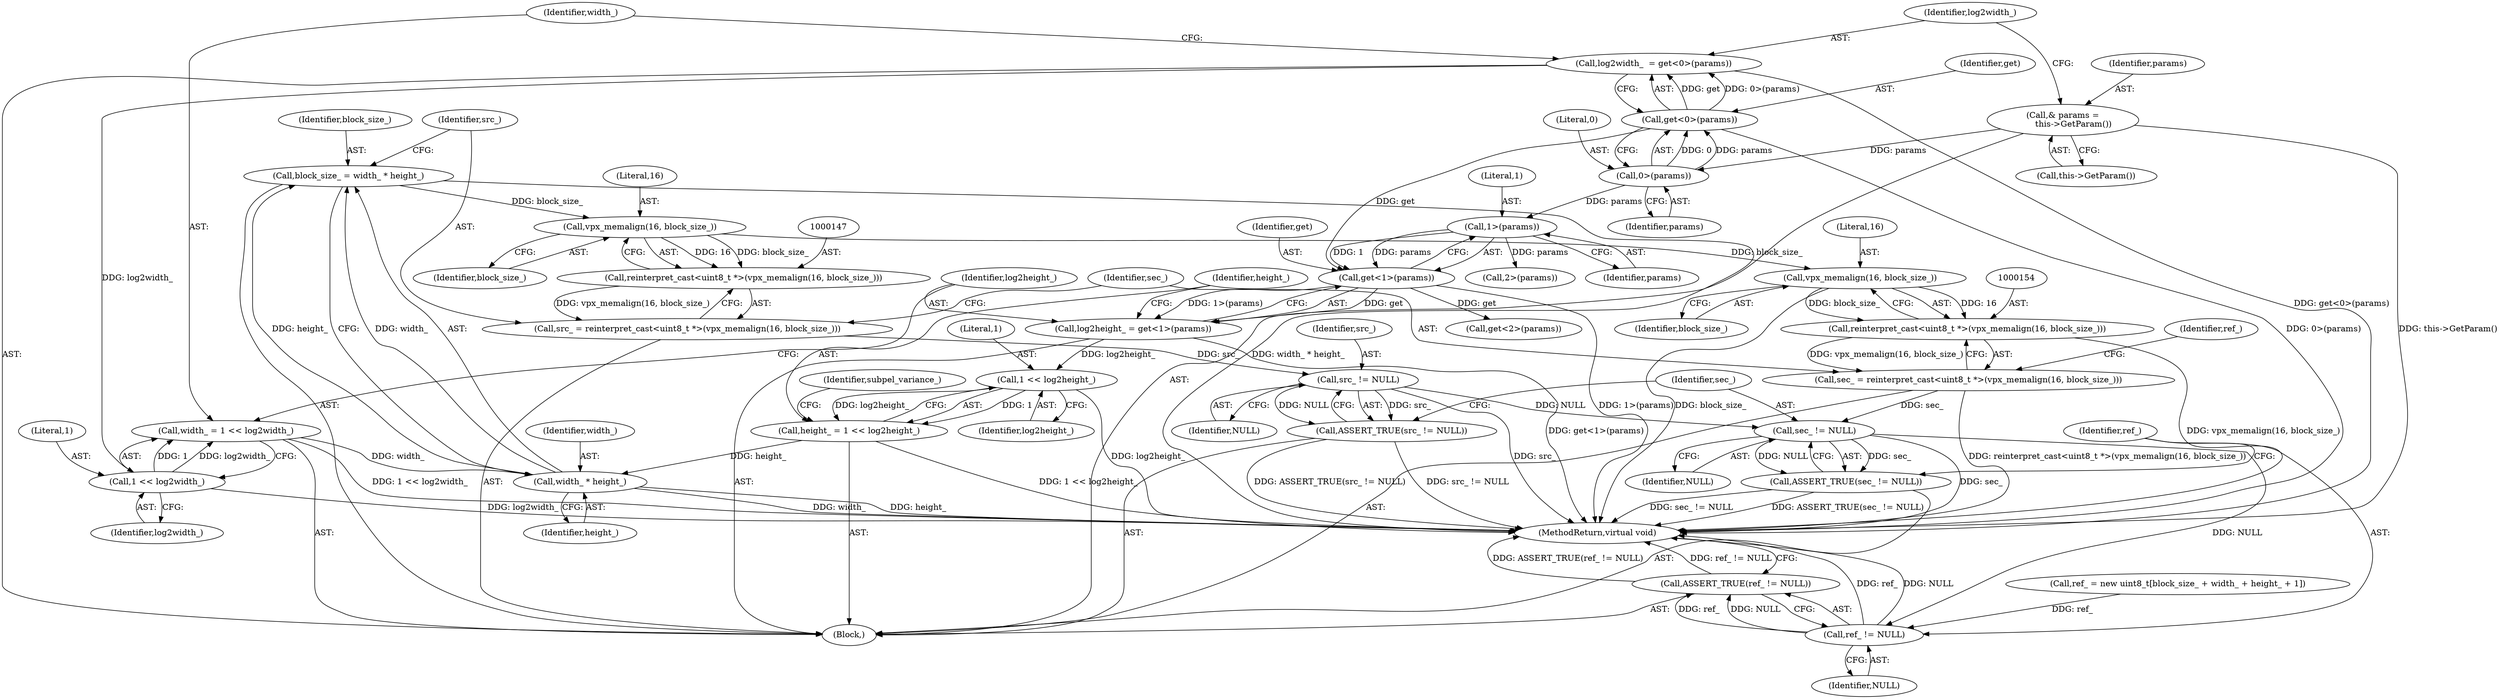 digraph "1_Android_5a9753fca56f0eeb9f61e342b2fccffc364f9426_115@integer" {
"1000139" [label="(Call,block_size_ = width_ * height_)"];
"1000141" [label="(Call,width_ * height_)"];
"1000113" [label="(Call,width_ = 1 << log2width_)"];
"1000115" [label="(Call,1 << log2width_)"];
"1000106" [label="(Call,log2width_  = get<0>(params))"];
"1000108" [label="(Call,get<0>(params))"];
"1000110" [label="(Call,0>(params))"];
"1000103" [label="(Call,& params =\n        this->GetParam())"];
"1000125" [label="(Call,height_ = 1 << log2height_)"];
"1000127" [label="(Call,1 << log2height_)"];
"1000118" [label="(Call,log2height_ = get<1>(params))"];
"1000120" [label="(Call,get<1>(params))"];
"1000122" [label="(Call,1>(params))"];
"1000148" [label="(Call,vpx_memalign(16, block_size_))"];
"1000146" [label="(Call,reinterpret_cast<uint8_t *>(vpx_memalign(16, block_size_)))"];
"1000144" [label="(Call,src_ = reinterpret_cast<uint8_t *>(vpx_memalign(16, block_size_)))"];
"1000163" [label="(Call,src_ != NULL)"];
"1000162" [label="(Call,ASSERT_TRUE(src_ != NULL))"];
"1000167" [label="(Call,sec_ != NULL)"];
"1000166" [label="(Call,ASSERT_TRUE(sec_ != NULL))"];
"1000171" [label="(Call,ref_ != NULL)"];
"1000170" [label="(Call,ASSERT_TRUE(ref_ != NULL))"];
"1000155" [label="(Call,vpx_memalign(16, block_size_))"];
"1000153" [label="(Call,reinterpret_cast<uint8_t *>(vpx_memalign(16, block_size_)))"];
"1000151" [label="(Call,sec_ = reinterpret_cast<uint8_t *>(vpx_memalign(16, block_size_)))"];
"1000139" [label="(Call,block_size_ = width_ * height_)"];
"1000166" [label="(Call,ASSERT_TRUE(sec_ != NULL))"];
"1000126" [label="(Identifier,height_)"];
"1000128" [label="(Literal,1)"];
"1000122" [label="(Call,1>(params))"];
"1000151" [label="(Call,sec_ = reinterpret_cast<uint8_t *>(vpx_memalign(16, block_size_)))"];
"1000143" [label="(Identifier,height_)"];
"1000167" [label="(Call,sec_ != NULL)"];
"1000155" [label="(Call,vpx_memalign(16, block_size_))"];
"1000157" [label="(Identifier,block_size_)"];
"1000104" [label="(Identifier,params)"];
"1000117" [label="(Identifier,log2width_)"];
"1000141" [label="(Call,width_ * height_)"];
"1000109" [label="(Identifier,get)"];
"1000140" [label="(Identifier,block_size_)"];
"1000111" [label="(Literal,0)"];
"1000165" [label="(Identifier,NULL)"];
"1000110" [label="(Call,0>(params))"];
"1000171" [label="(Call,ref_ != NULL)"];
"1000113" [label="(Call,width_ = 1 << log2width_)"];
"1000120" [label="(Call,get<1>(params))"];
"1000142" [label="(Identifier,width_)"];
"1000164" [label="(Identifier,src_)"];
"1000101" [label="(Block,)"];
"1000119" [label="(Identifier,log2height_)"];
"1000118" [label="(Call,log2height_ = get<1>(params))"];
"1000148" [label="(Call,vpx_memalign(16, block_size_))"];
"1000108" [label="(Call,get<0>(params))"];
"1000169" [label="(Identifier,NULL)"];
"1000156" [label="(Literal,16)"];
"1000146" [label="(Call,reinterpret_cast<uint8_t *>(vpx_memalign(16, block_size_)))"];
"1000124" [label="(Identifier,params)"];
"1000129" [label="(Identifier,log2height_)"];
"1000153" [label="(Call,reinterpret_cast<uint8_t *>(vpx_memalign(16, block_size_)))"];
"1000131" [label="(Identifier,subpel_variance_)"];
"1000107" [label="(Identifier,log2width_)"];
"1000159" [label="(Identifier,ref_)"];
"1000125" [label="(Call,height_ = 1 << log2height_)"];
"1000127" [label="(Call,1 << log2height_)"];
"1000162" [label="(Call,ASSERT_TRUE(src_ != NULL))"];
"1000112" [label="(Identifier,params)"];
"1000168" [label="(Identifier,sec_)"];
"1000103" [label="(Call,& params =\n        this->GetParam())"];
"1000163" [label="(Call,src_ != NULL)"];
"1000106" [label="(Call,log2width_  = get<0>(params))"];
"1000149" [label="(Literal,16)"];
"1000116" [label="(Literal,1)"];
"1000115" [label="(Call,1 << log2width_)"];
"1000134" [label="(Call,2>(params))"];
"1000174" [label="(MethodReturn,virtual void)"];
"1000114" [label="(Identifier,width_)"];
"1000132" [label="(Call,get<2>(params))"];
"1000152" [label="(Identifier,sec_)"];
"1000145" [label="(Identifier,src_)"];
"1000170" [label="(Call,ASSERT_TRUE(ref_ != NULL))"];
"1000173" [label="(Identifier,NULL)"];
"1000105" [label="(Call,this->GetParam())"];
"1000150" [label="(Identifier,block_size_)"];
"1000172" [label="(Identifier,ref_)"];
"1000158" [label="(Call,ref_ = new uint8_t[block_size_ + width_ + height_ + 1])"];
"1000121" [label="(Identifier,get)"];
"1000123" [label="(Literal,1)"];
"1000144" [label="(Call,src_ = reinterpret_cast<uint8_t *>(vpx_memalign(16, block_size_)))"];
"1000139" -> "1000101"  [label="AST: "];
"1000139" -> "1000141"  [label="CFG: "];
"1000140" -> "1000139"  [label="AST: "];
"1000141" -> "1000139"  [label="AST: "];
"1000145" -> "1000139"  [label="CFG: "];
"1000139" -> "1000174"  [label="DDG: width_ * height_"];
"1000141" -> "1000139"  [label="DDG: width_"];
"1000141" -> "1000139"  [label="DDG: height_"];
"1000139" -> "1000148"  [label="DDG: block_size_"];
"1000141" -> "1000143"  [label="CFG: "];
"1000142" -> "1000141"  [label="AST: "];
"1000143" -> "1000141"  [label="AST: "];
"1000141" -> "1000174"  [label="DDG: width_"];
"1000141" -> "1000174"  [label="DDG: height_"];
"1000113" -> "1000141"  [label="DDG: width_"];
"1000125" -> "1000141"  [label="DDG: height_"];
"1000113" -> "1000101"  [label="AST: "];
"1000113" -> "1000115"  [label="CFG: "];
"1000114" -> "1000113"  [label="AST: "];
"1000115" -> "1000113"  [label="AST: "];
"1000119" -> "1000113"  [label="CFG: "];
"1000113" -> "1000174"  [label="DDG: 1 << log2width_"];
"1000115" -> "1000113"  [label="DDG: 1"];
"1000115" -> "1000113"  [label="DDG: log2width_"];
"1000115" -> "1000117"  [label="CFG: "];
"1000116" -> "1000115"  [label="AST: "];
"1000117" -> "1000115"  [label="AST: "];
"1000115" -> "1000174"  [label="DDG: log2width_"];
"1000106" -> "1000115"  [label="DDG: log2width_"];
"1000106" -> "1000101"  [label="AST: "];
"1000106" -> "1000108"  [label="CFG: "];
"1000107" -> "1000106"  [label="AST: "];
"1000108" -> "1000106"  [label="AST: "];
"1000114" -> "1000106"  [label="CFG: "];
"1000106" -> "1000174"  [label="DDG: get<0>(params)"];
"1000108" -> "1000106"  [label="DDG: get"];
"1000108" -> "1000106"  [label="DDG: 0>(params)"];
"1000108" -> "1000110"  [label="CFG: "];
"1000109" -> "1000108"  [label="AST: "];
"1000110" -> "1000108"  [label="AST: "];
"1000108" -> "1000174"  [label="DDG: 0>(params)"];
"1000110" -> "1000108"  [label="DDG: 0"];
"1000110" -> "1000108"  [label="DDG: params"];
"1000108" -> "1000120"  [label="DDG: get"];
"1000110" -> "1000112"  [label="CFG: "];
"1000111" -> "1000110"  [label="AST: "];
"1000112" -> "1000110"  [label="AST: "];
"1000103" -> "1000110"  [label="DDG: params"];
"1000110" -> "1000122"  [label="DDG: params"];
"1000103" -> "1000101"  [label="AST: "];
"1000103" -> "1000105"  [label="CFG: "];
"1000104" -> "1000103"  [label="AST: "];
"1000105" -> "1000103"  [label="AST: "];
"1000107" -> "1000103"  [label="CFG: "];
"1000103" -> "1000174"  [label="DDG: this->GetParam()"];
"1000125" -> "1000101"  [label="AST: "];
"1000125" -> "1000127"  [label="CFG: "];
"1000126" -> "1000125"  [label="AST: "];
"1000127" -> "1000125"  [label="AST: "];
"1000131" -> "1000125"  [label="CFG: "];
"1000125" -> "1000174"  [label="DDG: 1 << log2height_"];
"1000127" -> "1000125"  [label="DDG: 1"];
"1000127" -> "1000125"  [label="DDG: log2height_"];
"1000127" -> "1000129"  [label="CFG: "];
"1000128" -> "1000127"  [label="AST: "];
"1000129" -> "1000127"  [label="AST: "];
"1000127" -> "1000174"  [label="DDG: log2height_"];
"1000118" -> "1000127"  [label="DDG: log2height_"];
"1000118" -> "1000101"  [label="AST: "];
"1000118" -> "1000120"  [label="CFG: "];
"1000119" -> "1000118"  [label="AST: "];
"1000120" -> "1000118"  [label="AST: "];
"1000126" -> "1000118"  [label="CFG: "];
"1000118" -> "1000174"  [label="DDG: get<1>(params)"];
"1000120" -> "1000118"  [label="DDG: get"];
"1000120" -> "1000118"  [label="DDG: 1>(params)"];
"1000120" -> "1000122"  [label="CFG: "];
"1000121" -> "1000120"  [label="AST: "];
"1000122" -> "1000120"  [label="AST: "];
"1000120" -> "1000174"  [label="DDG: 1>(params)"];
"1000122" -> "1000120"  [label="DDG: 1"];
"1000122" -> "1000120"  [label="DDG: params"];
"1000120" -> "1000132"  [label="DDG: get"];
"1000122" -> "1000124"  [label="CFG: "];
"1000123" -> "1000122"  [label="AST: "];
"1000124" -> "1000122"  [label="AST: "];
"1000122" -> "1000134"  [label="DDG: params"];
"1000148" -> "1000146"  [label="AST: "];
"1000148" -> "1000150"  [label="CFG: "];
"1000149" -> "1000148"  [label="AST: "];
"1000150" -> "1000148"  [label="AST: "];
"1000146" -> "1000148"  [label="CFG: "];
"1000148" -> "1000146"  [label="DDG: 16"];
"1000148" -> "1000146"  [label="DDG: block_size_"];
"1000148" -> "1000155"  [label="DDG: block_size_"];
"1000146" -> "1000144"  [label="AST: "];
"1000147" -> "1000146"  [label="AST: "];
"1000144" -> "1000146"  [label="CFG: "];
"1000146" -> "1000144"  [label="DDG: vpx_memalign(16, block_size_)"];
"1000144" -> "1000101"  [label="AST: "];
"1000145" -> "1000144"  [label="AST: "];
"1000152" -> "1000144"  [label="CFG: "];
"1000144" -> "1000163"  [label="DDG: src_"];
"1000163" -> "1000162"  [label="AST: "];
"1000163" -> "1000165"  [label="CFG: "];
"1000164" -> "1000163"  [label="AST: "];
"1000165" -> "1000163"  [label="AST: "];
"1000162" -> "1000163"  [label="CFG: "];
"1000163" -> "1000174"  [label="DDG: src_"];
"1000163" -> "1000162"  [label="DDG: src_"];
"1000163" -> "1000162"  [label="DDG: NULL"];
"1000163" -> "1000167"  [label="DDG: NULL"];
"1000162" -> "1000101"  [label="AST: "];
"1000168" -> "1000162"  [label="CFG: "];
"1000162" -> "1000174"  [label="DDG: src_ != NULL"];
"1000162" -> "1000174"  [label="DDG: ASSERT_TRUE(src_ != NULL)"];
"1000167" -> "1000166"  [label="AST: "];
"1000167" -> "1000169"  [label="CFG: "];
"1000168" -> "1000167"  [label="AST: "];
"1000169" -> "1000167"  [label="AST: "];
"1000166" -> "1000167"  [label="CFG: "];
"1000167" -> "1000174"  [label="DDG: sec_"];
"1000167" -> "1000166"  [label="DDG: sec_"];
"1000167" -> "1000166"  [label="DDG: NULL"];
"1000151" -> "1000167"  [label="DDG: sec_"];
"1000167" -> "1000171"  [label="DDG: NULL"];
"1000166" -> "1000101"  [label="AST: "];
"1000172" -> "1000166"  [label="CFG: "];
"1000166" -> "1000174"  [label="DDG: ASSERT_TRUE(sec_ != NULL)"];
"1000166" -> "1000174"  [label="DDG: sec_ != NULL"];
"1000171" -> "1000170"  [label="AST: "];
"1000171" -> "1000173"  [label="CFG: "];
"1000172" -> "1000171"  [label="AST: "];
"1000173" -> "1000171"  [label="AST: "];
"1000170" -> "1000171"  [label="CFG: "];
"1000171" -> "1000174"  [label="DDG: ref_"];
"1000171" -> "1000174"  [label="DDG: NULL"];
"1000171" -> "1000170"  [label="DDG: ref_"];
"1000171" -> "1000170"  [label="DDG: NULL"];
"1000158" -> "1000171"  [label="DDG: ref_"];
"1000170" -> "1000101"  [label="AST: "];
"1000174" -> "1000170"  [label="CFG: "];
"1000170" -> "1000174"  [label="DDG: ASSERT_TRUE(ref_ != NULL)"];
"1000170" -> "1000174"  [label="DDG: ref_ != NULL"];
"1000155" -> "1000153"  [label="AST: "];
"1000155" -> "1000157"  [label="CFG: "];
"1000156" -> "1000155"  [label="AST: "];
"1000157" -> "1000155"  [label="AST: "];
"1000153" -> "1000155"  [label="CFG: "];
"1000155" -> "1000174"  [label="DDG: block_size_"];
"1000155" -> "1000153"  [label="DDG: 16"];
"1000155" -> "1000153"  [label="DDG: block_size_"];
"1000153" -> "1000151"  [label="AST: "];
"1000154" -> "1000153"  [label="AST: "];
"1000151" -> "1000153"  [label="CFG: "];
"1000153" -> "1000174"  [label="DDG: vpx_memalign(16, block_size_)"];
"1000153" -> "1000151"  [label="DDG: vpx_memalign(16, block_size_)"];
"1000151" -> "1000101"  [label="AST: "];
"1000152" -> "1000151"  [label="AST: "];
"1000159" -> "1000151"  [label="CFG: "];
"1000151" -> "1000174"  [label="DDG: reinterpret_cast<uint8_t *>(vpx_memalign(16, block_size_))"];
}
